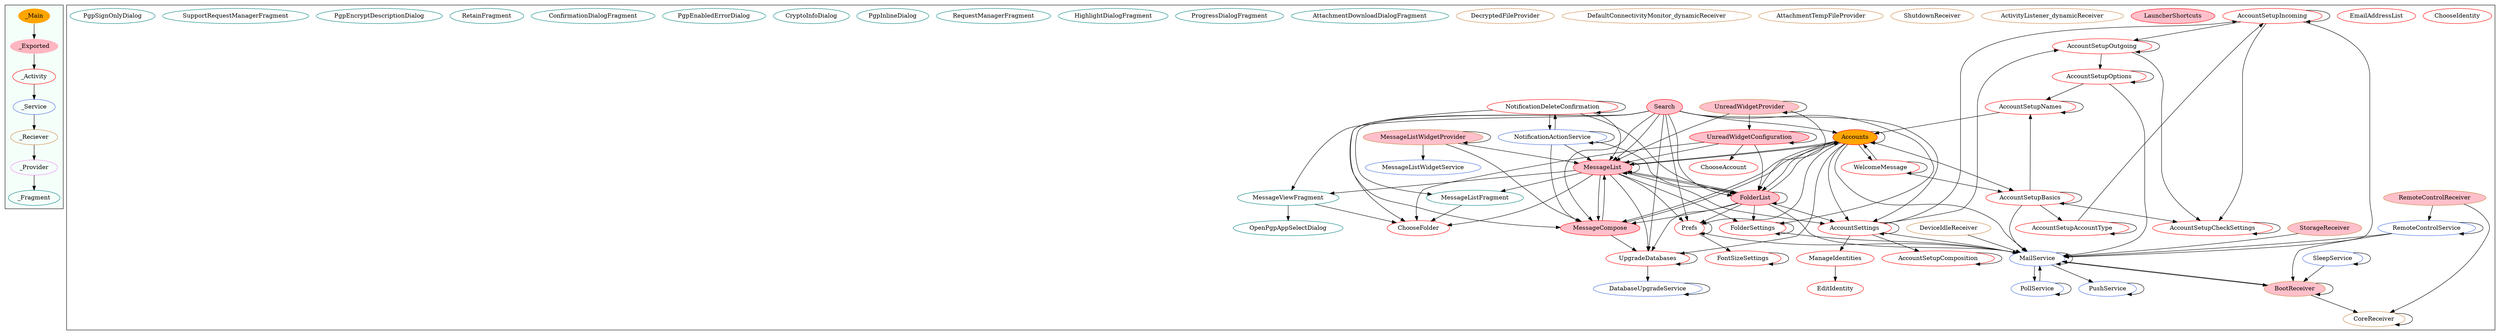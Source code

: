 digraph G {
subgraph cluster_legend{ 
bgcolor=mintcream;
_Activity[color = red];
_Service[color = royalblue];
_Provider[color = violet];
_Reciever[color = peru];
_Fragment[color = teal];
_Main[style=filled, fillcolor=orange, color = mintcream];
_Exported[style=filled, fillcolor=lightpink, color = mintcream];
_Main -> _Exported -> _Activity -> _Service -> _Reciever -> _Provider -> _Fragment; 
}
subgraph cluster_component{ 
ChooseIdentity[color = red];
EmailAddressList[color = red];
AccountSetupIncoming[color = red];
ChooseFolder[color = red];
MessageList[style=filled, fillcolor=pink, color = red];
AccountSettings[color = red];
AccountSetupCheckSettings[color = red];
LauncherShortcuts[style=filled, fillcolor=pink, color = red];
WelcomeMessage[color = red];
FolderSettings[color = red];
MessageCompose[style=filled, fillcolor=pink, color = red];
Accounts[style=filled, fillcolor=orange, color = red];
OpenPgpAppSelectDialog[color = red];
FolderList[style=filled, fillcolor=pink, color = red];
EditIdentity[color = red];
AccountSetupComposition[color = red];
AccountSetupAccountType[color = red];
ChooseAccount[color = red];
ManageIdentities[color = red];
Prefs[color = red];
AccountSetupOptions[color = red];
FontSizeSettings[color = red];
UpgradeDatabases[color = red];
AccountSetupOutgoing[color = red];
NotificationDeleteConfirmation[color = red];
AccountSetupNames[color = red];
AccountSetupBasics[color = red];
Search[style=filled, fillcolor=pink, color = red];
UnreadWidgetConfiguration[style=filled, fillcolor=pink, color = red];
NotificationActionService[color = royalblue];
DatabaseUpgradeService[color = royalblue];
PollService[color = royalblue];
RemoteControlService[color = royalblue];
SleepService[color = royalblue];
MessageListWidgetService[color = royalblue];
MailService[color = royalblue];
PushService[color = royalblue];
ActivityListener_dynamicReceiver[color = peru];
RemoteControlReceiver[style=filled, fillcolor=pink, color = peru];
UnreadWidgetProvider[style=filled, fillcolor=pink, color = peru];
ShutdownReceiver[color = peru];
BootReceiver[style=filled, fillcolor=pink, color = peru];
AttachmentTempFileProvider[color = peru];
DefaultConnectivityMonitor_dynamicReceiver[color = peru];
CoreReceiver[color = peru];
MessageListWidgetProvider[style=filled, fillcolor=pink, color = peru];
DeviceIdleReceiver[color = peru];
StorageReceiver[style=filled, fillcolor=pink, color = peru];
DecryptedFileProvider[color = peru];
AttachmentDownloadDialogFragment[color = teal];
ProgressDialogFragment[color = teal];
HighlightDialogFragment[color = teal];
RequestManagerFragment[color = teal];
PgpInlineDialog[color = teal];
CryptoInfoDialog[color = teal];
OpenPgpAppSelectDialog[color = teal];
PgpEnabledErrorDialog[color = teal];
ConfirmationDialogFragment[color = teal];
RetainFragment[color = teal];
PgpEncryptDescriptionDialog[color = teal];
SupportRequestManagerFragment[color = teal];
MessageViewFragment[color = teal];
OpenPgpAppSelectDialog[color = teal];
PgpSignOnlyDialog[color = teal];
MessageListFragment[color = teal];
AccountSetupIncoming->AccountSetupIncoming;
AccountSetupIncoming->AccountSetupCheckSettings;
AccountSetupIncoming->AccountSetupOutgoing;
AccountSetupIncoming->MailService;
RemoteControlService->BootReceiver;
RemoteControlService->RemoteControlService;
RemoteControlService->MailService;
SleepService->SleepService;
SleepService->BootReceiver;
AccountSettings->AccountSetupIncoming;
AccountSettings->AccountSettings;
AccountSettings->AccountSetupOutgoing;
AccountSettings->AccountSetupComposition;
AccountSettings->ManageIdentities;
AccountSettings->MailService;
AccountSetupCheckSettings->AccountSetupCheckSettings;
PushService->PushService;
MessageViewFragment->OpenPgpAppSelectDialog;
MessageViewFragment->ChooseFolder;
FolderSettings->MailService;
FolderSettings->FolderSettings;
Accounts->MessageList;
Accounts->UpgradeDatabases;
Accounts->AccountSetupBasics;
Accounts->Prefs;
Accounts->MailService;
Accounts->Accounts;
Accounts->FolderList;
Accounts->MessageCompose;
Accounts->AccountSettings;
Accounts->WelcomeMessage;
FolderList->MailService;
FolderList->AccountSettings;
FolderList->MessageList;
FolderList->FolderList;
FolderList->FolderSettings;
FolderList->Prefs;
FolderList->UpgradeDatabases;
FolderList->Accounts;
FolderList->MessageCompose;
MessageListFragment->ChooseFolder;
MessageListWidgetProvider->MessageListWidgetService;
MessageListWidgetProvider->MessageList;
MessageListWidgetProvider->MessageCompose;
MessageListWidgetProvider->MessageListWidgetProvider;
AccountSetupComposition->AccountSetupComposition;
RemoteControlReceiver->RemoteControlService;
RemoteControlReceiver->CoreReceiver;
NotificationActionService->FolderList;
NotificationActionService->MessageCompose;
NotificationActionService->MessageList;
NotificationActionService->NotificationActionService;
NotificationActionService->NotificationDeleteConfirmation;
AccountSetupAccountType->AccountSetupAccountType;
AccountSetupAccountType->AccountSetupIncoming;
Prefs->Prefs;
Prefs->FontSizeSettings;
Prefs->MailService;
PollService->PollService;
PollService->MailService;
FontSizeSettings->FontSizeSettings;
AccountSetupOutgoing->AccountSetupCheckSettings;
AccountSetupOutgoing->AccountSetupOutgoing;
AccountSetupOutgoing->AccountSetupOptions;
NotificationDeleteConfirmation->NotificationDeleteConfirmation;
NotificationDeleteConfirmation->MessageList;
NotificationDeleteConfirmation->NotificationActionService;
NotificationDeleteConfirmation->MessageCompose;
NotificationDeleteConfirmation->FolderList;
AccountSetupNames->AccountSetupNames;
AccountSetupNames->Accounts;
MailService->BootReceiver;
MailService->MailService;
MailService->PushService;
MailService->PollService;
DeviceIdleReceiver->MailService;
BootReceiver->BootReceiver;
BootReceiver->CoreReceiver;
BootReceiver->MailService;
MessageList->MessageListFragment;
MessageList->UpgradeDatabases;
MessageList->Accounts;
MessageList->FolderList;
MessageList->AccountSettings;
MessageList->MessageList;
MessageList->MessageCompose;
MessageList->ChooseFolder;
MessageList->Prefs;
MessageList->MessageViewFragment;
MessageList->FolderSettings;
StorageReceiver->MailService;
WelcomeMessage->AccountSetupBasics;
WelcomeMessage->Accounts;
WelcomeMessage->WelcomeMessage;
UnreadWidgetProvider->MessageList;
UnreadWidgetProvider->UnreadWidgetConfiguration;
UnreadWidgetProvider->FolderList;
UnreadWidgetProvider->UnreadWidgetProvider;
MessageCompose->MessageList;
MessageCompose->UpgradeDatabases;
MessageCompose->Accounts;
DatabaseUpgradeService->DatabaseUpgradeService;
ManageIdentities->EditIdentity;
AccountSetupOptions->AccountSetupNames;
AccountSetupOptions->MailService;
AccountSetupOptions->AccountSetupOptions;
UpgradeDatabases->UpgradeDatabases;
UpgradeDatabases->DatabaseUpgradeService;
CoreReceiver->CoreReceiver;
Search->MessageList;
Search->MessageCompose;
Search->UpgradeDatabases;
Search->FolderList;
Search->Accounts;
Search->MessageListFragment;
Search->MessageViewFragment;
Search->AccountSettings;
Search->ChooseFolder;
Search->Prefs;
Search->FolderSettings;
AccountSetupBasics->AccountSetupAccountType;
AccountSetupBasics->AccountSetupCheckSettings;
AccountSetupBasics->AccountSetupBasics;
AccountSetupBasics->AccountSetupNames;
AccountSetupBasics->MailService;
UnreadWidgetConfiguration->UnreadWidgetConfiguration;
UnreadWidgetConfiguration->MessageList;
UnreadWidgetConfiguration->FolderList;
UnreadWidgetConfiguration->ChooseFolder;
UnreadWidgetConfiguration->ChooseAccount;
}
}
